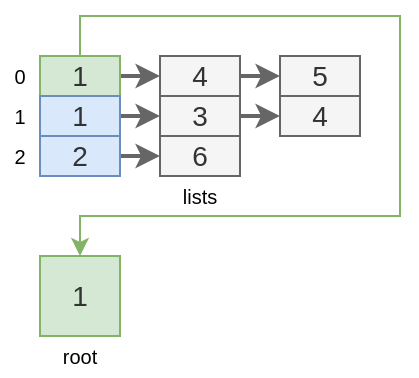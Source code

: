 <mxfile version="26.0.9" pages="8">
  <diagram name="1" id="raGk_D8FTLXwgUmbc4jt">
    <mxGraphModel dx="454" dy="703" grid="1" gridSize="10" guides="1" tooltips="1" connect="1" arrows="1" fold="1" page="1" pageScale="1" pageWidth="280" pageHeight="260" math="0" shadow="0">
      <root>
        <mxCell id="0" />
        <mxCell id="1" parent="0" />
        <mxCell id="jTd84X1G22GfpIwI3Wmg-1" style="edgeStyle=orthogonalEdgeStyle;rounded=0;orthogonalLoop=1;jettySize=auto;html=1;exitX=1;exitY=0.5;exitDx=0;exitDy=0;entryX=0;entryY=0.5;entryDx=0;entryDy=0;fillColor=#f5f5f5;strokeColor=#666666;strokeWidth=2;" parent="1" source="zCmTgFsGxIaxcytd8qIg-1" target="zCmTgFsGxIaxcytd8qIg-2" edge="1">
          <mxGeometry relative="1" as="geometry" />
        </mxCell>
        <mxCell id="9O1mxxfFyx1soMVcyxZJ-19" style="edgeStyle=orthogonalEdgeStyle;rounded=0;orthogonalLoop=1;jettySize=auto;html=1;exitX=0.5;exitY=0;exitDx=0;exitDy=0;entryX=0.5;entryY=0;entryDx=0;entryDy=0;fillColor=#d5e8d4;strokeColor=#82b366;" parent="1" source="zCmTgFsGxIaxcytd8qIg-1" target="9O1mxxfFyx1soMVcyxZJ-17" edge="1">
          <mxGeometry relative="1" as="geometry">
            <Array as="points">
              <mxPoint x="80" y="40" />
              <mxPoint x="240" y="40" />
              <mxPoint x="240" y="140" />
              <mxPoint x="80" y="140" />
            </Array>
          </mxGeometry>
        </mxCell>
        <mxCell id="zCmTgFsGxIaxcytd8qIg-1" value="1" style="text;html=1;align=center;verticalAlign=middle;whiteSpace=wrap;rounded=0;fillColor=#d5e8d4;strokeColor=#82b366;fontSize=14;fontColor=#333333;" parent="1" vertex="1">
          <mxGeometry x="60" y="60" width="40" height="20" as="geometry" />
        </mxCell>
        <mxCell id="jTd84X1G22GfpIwI3Wmg-2" style="edgeStyle=orthogonalEdgeStyle;rounded=0;orthogonalLoop=1;jettySize=auto;html=1;exitX=1;exitY=0.5;exitDx=0;exitDy=0;entryX=0;entryY=0.5;entryDx=0;entryDy=0;fillColor=#f5f5f5;strokeColor=#666666;strokeWidth=2;" parent="1" source="zCmTgFsGxIaxcytd8qIg-2" target="zCmTgFsGxIaxcytd8qIg-3" edge="1">
          <mxGeometry relative="1" as="geometry">
            <mxPoint x="200" y="80" as="sourcePoint" />
          </mxGeometry>
        </mxCell>
        <mxCell id="zCmTgFsGxIaxcytd8qIg-2" value="4" style="text;html=1;align=center;verticalAlign=middle;whiteSpace=wrap;rounded=0;fillColor=#f5f5f5;strokeColor=#666666;fontSize=14;fontColor=#333333;" parent="1" vertex="1">
          <mxGeometry x="120" y="60" width="40" height="20" as="geometry" />
        </mxCell>
        <mxCell id="zCmTgFsGxIaxcytd8qIg-3" value="5" style="text;html=1;align=center;verticalAlign=middle;whiteSpace=wrap;rounded=0;fillColor=#f5f5f5;strokeColor=#666666;fontSize=14;fontColor=#333333;" parent="1" vertex="1">
          <mxGeometry x="180" y="60" width="40" height="20" as="geometry" />
        </mxCell>
        <mxCell id="AQBsLTuEEX6UYwU5JBV7-1" value="lists" style="text;html=1;align=center;verticalAlign=middle;whiteSpace=wrap;rounded=0;fontSize=10;" parent="1" vertex="1">
          <mxGeometry x="60" y="120" width="160" height="20" as="geometry" />
        </mxCell>
        <mxCell id="9O1mxxfFyx1soMVcyxZJ-1" style="edgeStyle=orthogonalEdgeStyle;rounded=0;orthogonalLoop=1;jettySize=auto;html=1;exitX=1;exitY=0.5;exitDx=0;exitDy=0;entryX=0;entryY=0.5;entryDx=0;entryDy=0;fillColor=#f5f5f5;strokeColor=#666666;strokeWidth=2;" parent="1" source="9O1mxxfFyx1soMVcyxZJ-2" target="9O1mxxfFyx1soMVcyxZJ-4" edge="1">
          <mxGeometry relative="1" as="geometry" />
        </mxCell>
        <mxCell id="9O1mxxfFyx1soMVcyxZJ-2" value="1" style="text;html=1;align=center;verticalAlign=middle;whiteSpace=wrap;rounded=0;fillColor=#dae8fc;strokeColor=#6c8ebf;fontSize=14;fontColor=#333333;" parent="1" vertex="1">
          <mxGeometry x="60" y="80" width="40" height="20" as="geometry" />
        </mxCell>
        <mxCell id="9O1mxxfFyx1soMVcyxZJ-3" style="edgeStyle=orthogonalEdgeStyle;rounded=0;orthogonalLoop=1;jettySize=auto;html=1;exitX=1;exitY=0.5;exitDx=0;exitDy=0;entryX=0;entryY=0.5;entryDx=0;entryDy=0;fillColor=#f5f5f5;strokeColor=#666666;strokeWidth=2;" parent="1" source="9O1mxxfFyx1soMVcyxZJ-4" target="9O1mxxfFyx1soMVcyxZJ-5" edge="1">
          <mxGeometry relative="1" as="geometry">
            <mxPoint x="200" y="100" as="sourcePoint" />
          </mxGeometry>
        </mxCell>
        <mxCell id="9O1mxxfFyx1soMVcyxZJ-4" value="3" style="text;html=1;align=center;verticalAlign=middle;whiteSpace=wrap;rounded=0;fillColor=#f5f5f5;strokeColor=#666666;fontSize=14;fontColor=#333333;" parent="1" vertex="1">
          <mxGeometry x="120" y="80" width="40" height="20" as="geometry" />
        </mxCell>
        <mxCell id="9O1mxxfFyx1soMVcyxZJ-5" value="4" style="text;html=1;align=center;verticalAlign=middle;whiteSpace=wrap;rounded=0;fillColor=#f5f5f5;strokeColor=#666666;fontSize=14;fontColor=#333333;" parent="1" vertex="1">
          <mxGeometry x="180" y="80" width="40" height="20" as="geometry" />
        </mxCell>
        <mxCell id="9O1mxxfFyx1soMVcyxZJ-6" style="edgeStyle=orthogonalEdgeStyle;rounded=0;orthogonalLoop=1;jettySize=auto;html=1;exitX=1;exitY=0.5;exitDx=0;exitDy=0;entryX=0;entryY=0.5;entryDx=0;entryDy=0;fillColor=#f5f5f5;strokeColor=#666666;strokeWidth=2;" parent="1" source="9O1mxxfFyx1soMVcyxZJ-7" target="9O1mxxfFyx1soMVcyxZJ-9" edge="1">
          <mxGeometry relative="1" as="geometry" />
        </mxCell>
        <mxCell id="9O1mxxfFyx1soMVcyxZJ-7" value="2" style="text;html=1;align=center;verticalAlign=middle;whiteSpace=wrap;rounded=0;fillColor=#dae8fc;strokeColor=#6c8ebf;fontSize=14;fontColor=#333333;" parent="1" vertex="1">
          <mxGeometry x="60" y="100" width="40" height="20" as="geometry" />
        </mxCell>
        <mxCell id="9O1mxxfFyx1soMVcyxZJ-9" value="6" style="text;html=1;align=center;verticalAlign=middle;whiteSpace=wrap;rounded=0;fillColor=#f5f5f5;strokeColor=#666666;fontSize=14;fontColor=#333333;" parent="1" vertex="1">
          <mxGeometry x="120" y="100" width="40" height="20" as="geometry" />
        </mxCell>
        <mxCell id="9O1mxxfFyx1soMVcyxZJ-12" value="root" style="text;html=1;align=center;verticalAlign=middle;whiteSpace=wrap;rounded=0;fontSize=10;" parent="1" vertex="1">
          <mxGeometry x="60" y="200" width="40" height="20" as="geometry" />
        </mxCell>
        <mxCell id="9O1mxxfFyx1soMVcyxZJ-13" value="0" style="text;html=1;align=center;verticalAlign=middle;whiteSpace=wrap;rounded=0;fontSize=10;" parent="1" vertex="1">
          <mxGeometry x="40" y="60" width="20" height="20" as="geometry" />
        </mxCell>
        <mxCell id="9O1mxxfFyx1soMVcyxZJ-14" value="1" style="text;html=1;align=center;verticalAlign=middle;whiteSpace=wrap;rounded=0;fontSize=10;" parent="1" vertex="1">
          <mxGeometry x="40" y="80" width="20" height="20" as="geometry" />
        </mxCell>
        <mxCell id="9O1mxxfFyx1soMVcyxZJ-15" value="2" style="text;html=1;align=center;verticalAlign=middle;whiteSpace=wrap;rounded=0;fontSize=10;" parent="1" vertex="1">
          <mxGeometry x="40" y="100" width="20" height="20" as="geometry" />
        </mxCell>
        <mxCell id="9O1mxxfFyx1soMVcyxZJ-17" value="1" style="text;html=1;align=center;verticalAlign=middle;whiteSpace=wrap;rounded=0;fillColor=#d5e8d4;strokeColor=#82b366;fontSize=14;fontColor=#333333;" parent="1" vertex="1">
          <mxGeometry x="60" y="160" width="40" height="40" as="geometry" />
        </mxCell>
      </root>
    </mxGraphModel>
  </diagram>
  <diagram name="2" id="im-OhJmn6naJiH8KWls7">
    <mxGraphModel dx="794" dy="1231" grid="1" gridSize="10" guides="1" tooltips="1" connect="1" arrows="1" fold="1" page="1" pageScale="1" pageWidth="280" pageHeight="260" math="0" shadow="0">
      <root>
        <mxCell id="5o67Cng7N5j6ugNFy8Ps-0" />
        <mxCell id="5o67Cng7N5j6ugNFy8Ps-1" parent="5o67Cng7N5j6ugNFy8Ps-0" />
        <mxCell id="5o67Cng7N5j6ugNFy8Ps-2" style="edgeStyle=orthogonalEdgeStyle;rounded=0;orthogonalLoop=1;jettySize=auto;html=1;exitX=1;exitY=0.5;exitDx=0;exitDy=0;entryX=0;entryY=0.5;entryDx=0;entryDy=0;fillColor=#f5f5f5;strokeColor=#666666;strokeWidth=2;" parent="5o67Cng7N5j6ugNFy8Ps-1" source="5o67Cng7N5j6ugNFy8Ps-4" target="5o67Cng7N5j6ugNFy8Ps-6" edge="1">
          <mxGeometry relative="1" as="geometry" />
        </mxCell>
        <mxCell id="5o67Cng7N5j6ugNFy8Ps-3" style="edgeStyle=orthogonalEdgeStyle;rounded=0;orthogonalLoop=1;jettySize=auto;html=1;exitX=0.5;exitY=1;exitDx=0;exitDy=0;entryX=0.5;entryY=0;entryDx=0;entryDy=0;fillColor=#d5e8d4;strokeColor=#82b366;" parent="5o67Cng7N5j6ugNFy8Ps-1" source="5o67Cng7N5j6ugNFy8Ps-4" target="H9Ybumux27m5TdsQ4tmM-0" edge="1">
          <mxGeometry relative="1" as="geometry">
            <Array as="points">
              <mxPoint x="80" y="40" />
              <mxPoint x="240" y="40" />
              <mxPoint x="240" y="140" />
              <mxPoint x="140" y="140" />
            </Array>
          </mxGeometry>
        </mxCell>
        <mxCell id="5o67Cng7N5j6ugNFy8Ps-4" value="4" style="text;html=1;align=center;verticalAlign=middle;whiteSpace=wrap;rounded=0;fillColor=#dae8fc;strokeColor=#6c8ebf;fontSize=14;fontColor=#333333;" parent="5o67Cng7N5j6ugNFy8Ps-1" vertex="1">
          <mxGeometry x="60" y="60" width="40" height="20" as="geometry" />
        </mxCell>
        <mxCell id="5o67Cng7N5j6ugNFy8Ps-6" value="5" style="text;html=1;align=center;verticalAlign=middle;whiteSpace=wrap;rounded=0;fillColor=#f5f5f5;strokeColor=#666666;fontSize=14;fontColor=#333333;" parent="5o67Cng7N5j6ugNFy8Ps-1" vertex="1">
          <mxGeometry x="120" y="60" width="40" height="20" as="geometry" />
        </mxCell>
        <mxCell id="5o67Cng7N5j6ugNFy8Ps-8" value="lists" style="text;html=1;align=center;verticalAlign=middle;whiteSpace=wrap;rounded=0;fontSize=10;" parent="5o67Cng7N5j6ugNFy8Ps-1" vertex="1">
          <mxGeometry x="60" y="120" width="160" height="20" as="geometry" />
        </mxCell>
        <mxCell id="5o67Cng7N5j6ugNFy8Ps-9" style="edgeStyle=orthogonalEdgeStyle;rounded=0;orthogonalLoop=1;jettySize=auto;html=1;exitX=1;exitY=0.5;exitDx=0;exitDy=0;entryX=0;entryY=0.5;entryDx=0;entryDy=0;fillColor=#f5f5f5;strokeColor=#666666;strokeWidth=2;" parent="5o67Cng7N5j6ugNFy8Ps-1" source="5o67Cng7N5j6ugNFy8Ps-10" target="5o67Cng7N5j6ugNFy8Ps-12" edge="1">
          <mxGeometry relative="1" as="geometry" />
        </mxCell>
        <mxCell id="5o67Cng7N5j6ugNFy8Ps-10" value="1" style="text;html=1;align=center;verticalAlign=middle;whiteSpace=wrap;rounded=0;fillColor=#d5e8d4;strokeColor=#82b366;fontSize=14;fontColor=#333333;" parent="5o67Cng7N5j6ugNFy8Ps-1" vertex="1">
          <mxGeometry x="60" y="80" width="40" height="20" as="geometry" />
        </mxCell>
        <mxCell id="5o67Cng7N5j6ugNFy8Ps-11" style="edgeStyle=orthogonalEdgeStyle;rounded=0;orthogonalLoop=1;jettySize=auto;html=1;exitX=1;exitY=0.5;exitDx=0;exitDy=0;entryX=0;entryY=0.5;entryDx=0;entryDy=0;fillColor=#f5f5f5;strokeColor=#666666;strokeWidth=2;" parent="5o67Cng7N5j6ugNFy8Ps-1" source="5o67Cng7N5j6ugNFy8Ps-12" target="5o67Cng7N5j6ugNFy8Ps-13" edge="1">
          <mxGeometry relative="1" as="geometry">
            <mxPoint x="200" y="100" as="sourcePoint" />
          </mxGeometry>
        </mxCell>
        <mxCell id="5o67Cng7N5j6ugNFy8Ps-12" value="3" style="text;html=1;align=center;verticalAlign=middle;whiteSpace=wrap;rounded=0;fillColor=#f5f5f5;strokeColor=#666666;fontSize=14;fontColor=#333333;" parent="5o67Cng7N5j6ugNFy8Ps-1" vertex="1">
          <mxGeometry x="120" y="80" width="40" height="20" as="geometry" />
        </mxCell>
        <mxCell id="5o67Cng7N5j6ugNFy8Ps-13" value="4" style="text;html=1;align=center;verticalAlign=middle;whiteSpace=wrap;rounded=0;fillColor=#f5f5f5;strokeColor=#666666;fontSize=14;fontColor=#333333;" parent="5o67Cng7N5j6ugNFy8Ps-1" vertex="1">
          <mxGeometry x="180" y="80" width="40" height="20" as="geometry" />
        </mxCell>
        <mxCell id="5o67Cng7N5j6ugNFy8Ps-14" style="edgeStyle=orthogonalEdgeStyle;rounded=0;orthogonalLoop=1;jettySize=auto;html=1;exitX=1;exitY=0.5;exitDx=0;exitDy=0;entryX=0;entryY=0.5;entryDx=0;entryDy=0;fillColor=#f5f5f5;strokeColor=#666666;strokeWidth=2;" parent="5o67Cng7N5j6ugNFy8Ps-1" source="5o67Cng7N5j6ugNFy8Ps-15" target="5o67Cng7N5j6ugNFy8Ps-16" edge="1">
          <mxGeometry relative="1" as="geometry" />
        </mxCell>
        <mxCell id="5o67Cng7N5j6ugNFy8Ps-15" value="2" style="text;html=1;align=center;verticalAlign=middle;whiteSpace=wrap;rounded=0;fillColor=#dae8fc;strokeColor=#6c8ebf;fontSize=14;fontColor=#333333;" parent="5o67Cng7N5j6ugNFy8Ps-1" vertex="1">
          <mxGeometry x="60" y="100" width="40" height="20" as="geometry" />
        </mxCell>
        <mxCell id="5o67Cng7N5j6ugNFy8Ps-16" value="6" style="text;html=1;align=center;verticalAlign=middle;whiteSpace=wrap;rounded=0;fillColor=#f5f5f5;strokeColor=#666666;fontSize=14;fontColor=#333333;" parent="5o67Cng7N5j6ugNFy8Ps-1" vertex="1">
          <mxGeometry x="120" y="100" width="40" height="20" as="geometry" />
        </mxCell>
        <mxCell id="5o67Cng7N5j6ugNFy8Ps-17" value="root" style="text;html=1;align=center;verticalAlign=middle;whiteSpace=wrap;rounded=0;fontSize=10;" parent="5o67Cng7N5j6ugNFy8Ps-1" vertex="1">
          <mxGeometry x="60" y="200" width="100" height="20" as="geometry" />
        </mxCell>
        <mxCell id="5o67Cng7N5j6ugNFy8Ps-18" value="0" style="text;html=1;align=center;verticalAlign=middle;whiteSpace=wrap;rounded=0;fontSize=10;" parent="5o67Cng7N5j6ugNFy8Ps-1" vertex="1">
          <mxGeometry x="40" y="60" width="20" height="20" as="geometry" />
        </mxCell>
        <mxCell id="5o67Cng7N5j6ugNFy8Ps-19" value="1" style="text;html=1;align=center;verticalAlign=middle;whiteSpace=wrap;rounded=0;fontSize=10;" parent="5o67Cng7N5j6ugNFy8Ps-1" vertex="1">
          <mxGeometry x="40" y="80" width="20" height="20" as="geometry" />
        </mxCell>
        <mxCell id="5o67Cng7N5j6ugNFy8Ps-20" value="2" style="text;html=1;align=center;verticalAlign=middle;whiteSpace=wrap;rounded=0;fontSize=10;" parent="5o67Cng7N5j6ugNFy8Ps-1" vertex="1">
          <mxGeometry x="40" y="100" width="20" height="20" as="geometry" />
        </mxCell>
        <mxCell id="5o67Cng7N5j6ugNFy8Ps-21" value="1" style="text;html=1;align=center;verticalAlign=middle;whiteSpace=wrap;rounded=0;fillColor=#f5f5f5;strokeColor=#666666;fontSize=14;fontColor=#333333;" parent="5o67Cng7N5j6ugNFy8Ps-1" vertex="1">
          <mxGeometry x="60" y="160" width="40" height="40" as="geometry" />
        </mxCell>
        <mxCell id="H9Ybumux27m5TdsQ4tmM-0" value="1" style="text;html=1;align=center;verticalAlign=middle;whiteSpace=wrap;rounded=0;fillColor=#d5e8d4;strokeColor=#82b366;fontSize=14;fontColor=#333333;" parent="5o67Cng7N5j6ugNFy8Ps-1" vertex="1">
          <mxGeometry x="120" y="160" width="40" height="40" as="geometry" />
        </mxCell>
        <mxCell id="H9Ybumux27m5TdsQ4tmM-1" style="edgeStyle=orthogonalEdgeStyle;rounded=0;orthogonalLoop=1;jettySize=auto;html=1;exitX=1;exitY=0.5;exitDx=0;exitDy=0;fillColor=#f5f5f5;strokeColor=#666666;strokeWidth=2;entryX=0;entryY=0.5;entryDx=0;entryDy=0;" parent="5o67Cng7N5j6ugNFy8Ps-1" source="5o67Cng7N5j6ugNFy8Ps-21" target="H9Ybumux27m5TdsQ4tmM-0" edge="1">
          <mxGeometry relative="1" as="geometry">
            <mxPoint x="110" y="120" as="sourcePoint" />
            <mxPoint x="100" y="150" as="targetPoint" />
          </mxGeometry>
        </mxCell>
      </root>
    </mxGraphModel>
  </diagram>
  <diagram name="3" id="yAebx-3Q7_BDviP2Zh0k">
    <mxGraphModel dx="479" dy="602" grid="1" gridSize="10" guides="1" tooltips="1" connect="1" arrows="1" fold="1" page="1" pageScale="1" pageWidth="260" pageHeight="260" math="0" shadow="0">
      <root>
        <mxCell id="woJxgMmWfUOlTaltmUwe-0" />
        <mxCell id="woJxgMmWfUOlTaltmUwe-1" parent="woJxgMmWfUOlTaltmUwe-0" />
        <mxCell id="woJxgMmWfUOlTaltmUwe-2" style="edgeStyle=orthogonalEdgeStyle;rounded=0;orthogonalLoop=1;jettySize=auto;html=1;exitX=1;exitY=0.5;exitDx=0;exitDy=0;entryX=0;entryY=0.5;entryDx=0;entryDy=0;fillColor=#f5f5f5;strokeColor=#666666;strokeWidth=2;" parent="woJxgMmWfUOlTaltmUwe-1" source="woJxgMmWfUOlTaltmUwe-4" target="woJxgMmWfUOlTaltmUwe-5" edge="1">
          <mxGeometry relative="1" as="geometry" />
        </mxCell>
        <mxCell id="woJxgMmWfUOlTaltmUwe-3" style="edgeStyle=orthogonalEdgeStyle;rounded=0;orthogonalLoop=1;jettySize=auto;html=1;exitX=0.5;exitY=0;exitDx=0;exitDy=0;entryX=0.5;entryY=0;entryDx=0;entryDy=0;fillColor=#d5e8d4;strokeColor=#82b366;" parent="woJxgMmWfUOlTaltmUwe-1" source="woJxgMmWfUOlTaltmUwe-13" target="C05Vo2CeYqLaSIB8rj54-0" edge="1">
          <mxGeometry relative="1" as="geometry">
            <Array as="points">
              <mxPoint x="80" y="40" />
              <mxPoint x="200" y="40" />
            </Array>
          </mxGeometry>
        </mxCell>
        <mxCell id="woJxgMmWfUOlTaltmUwe-4" value="4" style="text;html=1;align=center;verticalAlign=middle;whiteSpace=wrap;rounded=0;fillColor=#dae8fc;strokeColor=#6c8ebf;fontSize=14;fontColor=#333333;" parent="woJxgMmWfUOlTaltmUwe-1" vertex="1">
          <mxGeometry x="60" y="60" width="40" height="20" as="geometry" />
        </mxCell>
        <mxCell id="woJxgMmWfUOlTaltmUwe-5" value="5" style="text;html=1;align=center;verticalAlign=middle;whiteSpace=wrap;rounded=0;fillColor=#f5f5f5;strokeColor=#666666;fontSize=14;fontColor=#333333;" parent="woJxgMmWfUOlTaltmUwe-1" vertex="1">
          <mxGeometry x="120" y="60" width="40" height="20" as="geometry" />
        </mxCell>
        <mxCell id="woJxgMmWfUOlTaltmUwe-6" value="lists" style="text;html=1;align=center;verticalAlign=middle;whiteSpace=wrap;rounded=0;fontSize=10;" parent="woJxgMmWfUOlTaltmUwe-1" vertex="1">
          <mxGeometry x="60" y="120" width="100" height="20" as="geometry" />
        </mxCell>
        <mxCell id="woJxgMmWfUOlTaltmUwe-7" style="edgeStyle=orthogonalEdgeStyle;rounded=0;orthogonalLoop=1;jettySize=auto;html=1;exitX=1;exitY=0.5;exitDx=0;exitDy=0;entryX=0;entryY=0.5;entryDx=0;entryDy=0;fillColor=#f5f5f5;strokeColor=#666666;strokeWidth=2;" parent="woJxgMmWfUOlTaltmUwe-1" source="woJxgMmWfUOlTaltmUwe-8" target="woJxgMmWfUOlTaltmUwe-10" edge="1">
          <mxGeometry relative="1" as="geometry" />
        </mxCell>
        <mxCell id="woJxgMmWfUOlTaltmUwe-8" value="3" style="text;html=1;align=center;verticalAlign=middle;whiteSpace=wrap;rounded=0;fillColor=#dae8fc;strokeColor=#6c8ebf;fontSize=14;fontColor=#333333;" parent="woJxgMmWfUOlTaltmUwe-1" vertex="1">
          <mxGeometry x="60" y="80" width="40" height="20" as="geometry" />
        </mxCell>
        <mxCell id="woJxgMmWfUOlTaltmUwe-10" value="4" style="text;html=1;align=center;verticalAlign=middle;whiteSpace=wrap;rounded=0;fillColor=#f5f5f5;strokeColor=#666666;fontSize=14;fontColor=#333333;" parent="woJxgMmWfUOlTaltmUwe-1" vertex="1">
          <mxGeometry x="120" y="80" width="40" height="20" as="geometry" />
        </mxCell>
        <mxCell id="woJxgMmWfUOlTaltmUwe-12" style="edgeStyle=orthogonalEdgeStyle;rounded=0;orthogonalLoop=1;jettySize=auto;html=1;exitX=1;exitY=0.5;exitDx=0;exitDy=0;entryX=0;entryY=0.5;entryDx=0;entryDy=0;fillColor=#f5f5f5;strokeColor=#666666;strokeWidth=2;" parent="woJxgMmWfUOlTaltmUwe-1" source="woJxgMmWfUOlTaltmUwe-13" target="woJxgMmWfUOlTaltmUwe-14" edge="1">
          <mxGeometry relative="1" as="geometry" />
        </mxCell>
        <mxCell id="woJxgMmWfUOlTaltmUwe-13" value="2" style="text;html=1;align=center;verticalAlign=middle;whiteSpace=wrap;rounded=0;fillColor=#d5e8d4;strokeColor=#82b366;fontSize=14;fontColor=#333333;" parent="woJxgMmWfUOlTaltmUwe-1" vertex="1">
          <mxGeometry x="60" y="100" width="40" height="20" as="geometry" />
        </mxCell>
        <mxCell id="woJxgMmWfUOlTaltmUwe-14" value="6" style="text;html=1;align=center;verticalAlign=middle;whiteSpace=wrap;rounded=0;fillColor=#f5f5f5;strokeColor=#666666;fontSize=14;fontColor=#333333;" parent="woJxgMmWfUOlTaltmUwe-1" vertex="1">
          <mxGeometry x="120" y="100" width="40" height="20" as="geometry" />
        </mxCell>
        <mxCell id="woJxgMmWfUOlTaltmUwe-15" value="root" style="text;html=1;align=center;verticalAlign=middle;whiteSpace=wrap;rounded=0;fontSize=10;" parent="woJxgMmWfUOlTaltmUwe-1" vertex="1">
          <mxGeometry x="60" y="200" width="160" height="20" as="geometry" />
        </mxCell>
        <mxCell id="woJxgMmWfUOlTaltmUwe-16" value="0" style="text;html=1;align=center;verticalAlign=middle;whiteSpace=wrap;rounded=0;fontSize=10;" parent="woJxgMmWfUOlTaltmUwe-1" vertex="1">
          <mxGeometry x="40" y="60" width="20" height="20" as="geometry" />
        </mxCell>
        <mxCell id="woJxgMmWfUOlTaltmUwe-17" value="1" style="text;html=1;align=center;verticalAlign=middle;whiteSpace=wrap;rounded=0;fontSize=10;" parent="woJxgMmWfUOlTaltmUwe-1" vertex="1">
          <mxGeometry x="40" y="80" width="20" height="20" as="geometry" />
        </mxCell>
        <mxCell id="woJxgMmWfUOlTaltmUwe-18" value="2" style="text;html=1;align=center;verticalAlign=middle;whiteSpace=wrap;rounded=0;fontSize=10;" parent="woJxgMmWfUOlTaltmUwe-1" vertex="1">
          <mxGeometry x="40" y="100" width="20" height="20" as="geometry" />
        </mxCell>
        <mxCell id="woJxgMmWfUOlTaltmUwe-19" value="1" style="text;html=1;align=center;verticalAlign=middle;whiteSpace=wrap;rounded=0;fillColor=#f5f5f5;strokeColor=#666666;fontSize=14;fontColor=#333333;" parent="woJxgMmWfUOlTaltmUwe-1" vertex="1">
          <mxGeometry x="60" y="160" width="40" height="40" as="geometry" />
        </mxCell>
        <mxCell id="woJxgMmWfUOlTaltmUwe-20" value="1" style="text;html=1;align=center;verticalAlign=middle;whiteSpace=wrap;rounded=0;fillColor=#f5f5f5;strokeColor=#666666;fontSize=14;fontColor=#333333;" parent="woJxgMmWfUOlTaltmUwe-1" vertex="1">
          <mxGeometry x="120" y="160" width="40" height="40" as="geometry" />
        </mxCell>
        <mxCell id="woJxgMmWfUOlTaltmUwe-21" style="edgeStyle=orthogonalEdgeStyle;rounded=0;orthogonalLoop=1;jettySize=auto;html=1;exitX=1;exitY=0.5;exitDx=0;exitDy=0;fillColor=#f5f5f5;strokeColor=#666666;strokeWidth=2;entryX=0;entryY=0.5;entryDx=0;entryDy=0;" parent="woJxgMmWfUOlTaltmUwe-1" source="woJxgMmWfUOlTaltmUwe-19" target="woJxgMmWfUOlTaltmUwe-20" edge="1">
          <mxGeometry relative="1" as="geometry">
            <mxPoint x="110" y="120" as="sourcePoint" />
            <mxPoint x="100" y="150" as="targetPoint" />
          </mxGeometry>
        </mxCell>
        <mxCell id="C05Vo2CeYqLaSIB8rj54-0" value="2" style="text;html=1;align=center;verticalAlign=middle;whiteSpace=wrap;rounded=0;fillColor=#d5e8d4;strokeColor=#82b366;fontSize=14;fontColor=#333333;" parent="woJxgMmWfUOlTaltmUwe-1" vertex="1">
          <mxGeometry x="180" y="160" width="40" height="40" as="geometry" />
        </mxCell>
        <mxCell id="C05Vo2CeYqLaSIB8rj54-1" style="edgeStyle=orthogonalEdgeStyle;rounded=0;orthogonalLoop=1;jettySize=auto;html=1;fillColor=#f5f5f5;strokeColor=#666666;strokeWidth=2;entryX=0;entryY=0.5;entryDx=0;entryDy=0;exitX=1;exitY=0.5;exitDx=0;exitDy=0;" parent="woJxgMmWfUOlTaltmUwe-1" source="woJxgMmWfUOlTaltmUwe-20" target="C05Vo2CeYqLaSIB8rj54-0" edge="1">
          <mxGeometry relative="1" as="geometry">
            <mxPoint x="170" y="200" as="sourcePoint" />
            <mxPoint x="130" y="190" as="targetPoint" />
          </mxGeometry>
        </mxCell>
      </root>
    </mxGraphModel>
  </diagram>
  <diagram name="4" id="jH0MnEpyJXK16ctIf9L2">
    <mxGraphModel dx="575" dy="723" grid="1" gridSize="10" guides="1" tooltips="1" connect="1" arrows="1" fold="1" page="1" pageScale="1" pageWidth="320" pageHeight="260" math="0" shadow="0">
      <root>
        <mxCell id="XREFps9ZSqV4avRoYT1P-0" />
        <mxCell id="XREFps9ZSqV4avRoYT1P-1" parent="XREFps9ZSqV4avRoYT1P-0" />
        <mxCell id="XREFps9ZSqV4avRoYT1P-2" style="edgeStyle=orthogonalEdgeStyle;rounded=0;orthogonalLoop=1;jettySize=auto;html=1;exitX=1;exitY=0.5;exitDx=0;exitDy=0;entryX=0;entryY=0.5;entryDx=0;entryDy=0;fillColor=#f5f5f5;strokeColor=#666666;strokeWidth=2;" edge="1" parent="XREFps9ZSqV4avRoYT1P-1" source="XREFps9ZSqV4avRoYT1P-4" target="XREFps9ZSqV4avRoYT1P-5">
          <mxGeometry relative="1" as="geometry" />
        </mxCell>
        <mxCell id="XREFps9ZSqV4avRoYT1P-3" style="edgeStyle=orthogonalEdgeStyle;rounded=0;orthogonalLoop=1;jettySize=auto;html=1;exitX=0.5;exitY=0;exitDx=0;exitDy=0;entryX=0.5;entryY=0;entryDx=0;entryDy=0;fillColor=#d5e8d4;strokeColor=#82b366;" edge="1" parent="XREFps9ZSqV4avRoYT1P-1" source="XREFps9ZSqV4avRoYT1P-8" target="mUUupLLTwm0Sv9Bexk3d-0">
          <mxGeometry relative="1" as="geometry">
            <Array as="points">
              <mxPoint x="80" y="40" />
              <mxPoint x="260" y="40" />
            </Array>
          </mxGeometry>
        </mxCell>
        <mxCell id="XREFps9ZSqV4avRoYT1P-4" value="4" style="text;html=1;align=center;verticalAlign=middle;whiteSpace=wrap;rounded=0;fillColor=#dae8fc;strokeColor=#6c8ebf;fontSize=14;fontColor=#333333;" vertex="1" parent="XREFps9ZSqV4avRoYT1P-1">
          <mxGeometry x="60" y="59.97" width="40" height="20" as="geometry" />
        </mxCell>
        <mxCell id="XREFps9ZSqV4avRoYT1P-5" value="5" style="text;html=1;align=center;verticalAlign=middle;whiteSpace=wrap;rounded=0;fillColor=#f5f5f5;strokeColor=#666666;fontSize=14;fontColor=#333333;" vertex="1" parent="XREFps9ZSqV4avRoYT1P-1">
          <mxGeometry x="120" y="59.97" width="40" height="20" as="geometry" />
        </mxCell>
        <mxCell id="XREFps9ZSqV4avRoYT1P-6" value="lists" style="text;html=1;align=center;verticalAlign=middle;whiteSpace=wrap;rounded=0;fontSize=10;" vertex="1" parent="XREFps9ZSqV4avRoYT1P-1">
          <mxGeometry x="60" y="119.97" width="100" height="20" as="geometry" />
        </mxCell>
        <mxCell id="XREFps9ZSqV4avRoYT1P-7" style="edgeStyle=orthogonalEdgeStyle;rounded=0;orthogonalLoop=1;jettySize=auto;html=1;exitX=1;exitY=0.5;exitDx=0;exitDy=0;entryX=0;entryY=0.5;entryDx=0;entryDy=0;fillColor=#f5f5f5;strokeColor=#666666;strokeWidth=2;" edge="1" parent="XREFps9ZSqV4avRoYT1P-1" source="XREFps9ZSqV4avRoYT1P-8" target="XREFps9ZSqV4avRoYT1P-9">
          <mxGeometry relative="1" as="geometry" />
        </mxCell>
        <mxCell id="XREFps9ZSqV4avRoYT1P-8" value="3" style="text;html=1;align=center;verticalAlign=middle;whiteSpace=wrap;rounded=0;fillColor=#d5e8d4;strokeColor=#82b366;fontSize=14;fontColor=#333333;" vertex="1" parent="XREFps9ZSqV4avRoYT1P-1">
          <mxGeometry x="60" y="79.97" width="40" height="20" as="geometry" />
        </mxCell>
        <mxCell id="XREFps9ZSqV4avRoYT1P-9" value="4" style="text;html=1;align=center;verticalAlign=middle;whiteSpace=wrap;rounded=0;fillColor=#f5f5f5;strokeColor=#666666;fontSize=14;fontColor=#333333;" vertex="1" parent="XREFps9ZSqV4avRoYT1P-1">
          <mxGeometry x="120" y="79.97" width="40" height="20" as="geometry" />
        </mxCell>
        <mxCell id="XREFps9ZSqV4avRoYT1P-11" value="6" style="text;html=1;align=center;verticalAlign=middle;whiteSpace=wrap;rounded=0;fillColor=#dae8fc;strokeColor=#6c8ebf;fontSize=14;fontColor=#333333;" vertex="1" parent="XREFps9ZSqV4avRoYT1P-1">
          <mxGeometry x="60" y="99.97" width="40" height="20" as="geometry" />
        </mxCell>
        <mxCell id="XREFps9ZSqV4avRoYT1P-13" value="root" style="text;html=1;align=center;verticalAlign=middle;whiteSpace=wrap;rounded=0;fontSize=10;" vertex="1" parent="XREFps9ZSqV4avRoYT1P-1">
          <mxGeometry x="60" y="199.97" width="220" height="20" as="geometry" />
        </mxCell>
        <mxCell id="XREFps9ZSqV4avRoYT1P-14" value="0" style="text;html=1;align=center;verticalAlign=middle;whiteSpace=wrap;rounded=0;fontSize=10;" vertex="1" parent="XREFps9ZSqV4avRoYT1P-1">
          <mxGeometry x="40" y="59.97" width="20" height="20" as="geometry" />
        </mxCell>
        <mxCell id="XREFps9ZSqV4avRoYT1P-15" value="1" style="text;html=1;align=center;verticalAlign=middle;whiteSpace=wrap;rounded=0;fontSize=10;" vertex="1" parent="XREFps9ZSqV4avRoYT1P-1">
          <mxGeometry x="40" y="79.97" width="20" height="20" as="geometry" />
        </mxCell>
        <mxCell id="XREFps9ZSqV4avRoYT1P-16" value="2" style="text;html=1;align=center;verticalAlign=middle;whiteSpace=wrap;rounded=0;fontSize=10;" vertex="1" parent="XREFps9ZSqV4avRoYT1P-1">
          <mxGeometry x="40" y="99.97" width="20" height="20" as="geometry" />
        </mxCell>
        <mxCell id="XREFps9ZSqV4avRoYT1P-17" value="1" style="text;html=1;align=center;verticalAlign=middle;whiteSpace=wrap;rounded=0;fillColor=#f5f5f5;strokeColor=#666666;fontSize=14;fontColor=#333333;" vertex="1" parent="XREFps9ZSqV4avRoYT1P-1">
          <mxGeometry x="60" y="159.97" width="40" height="40" as="geometry" />
        </mxCell>
        <mxCell id="XREFps9ZSqV4avRoYT1P-18" value="1" style="text;html=1;align=center;verticalAlign=middle;whiteSpace=wrap;rounded=0;fillColor=#f5f5f5;strokeColor=#666666;fontSize=14;fontColor=#333333;" vertex="1" parent="XREFps9ZSqV4avRoYT1P-1">
          <mxGeometry x="120" y="159.97" width="40" height="40" as="geometry" />
        </mxCell>
        <mxCell id="XREFps9ZSqV4avRoYT1P-19" style="edgeStyle=orthogonalEdgeStyle;rounded=0;orthogonalLoop=1;jettySize=auto;html=1;exitX=1;exitY=0.5;exitDx=0;exitDy=0;fillColor=#f5f5f5;strokeColor=#666666;strokeWidth=2;entryX=0;entryY=0.5;entryDx=0;entryDy=0;" edge="1" parent="XREFps9ZSqV4avRoYT1P-1" source="XREFps9ZSqV4avRoYT1P-17" target="XREFps9ZSqV4avRoYT1P-18">
          <mxGeometry relative="1" as="geometry">
            <mxPoint x="110" y="119.97" as="sourcePoint" />
            <mxPoint x="100" y="149.97" as="targetPoint" />
          </mxGeometry>
        </mxCell>
        <mxCell id="XREFps9ZSqV4avRoYT1P-20" value="2" style="text;html=1;align=center;verticalAlign=middle;whiteSpace=wrap;rounded=0;fillColor=#f5f5f5;strokeColor=#666666;fontSize=14;fontColor=#333333;" vertex="1" parent="XREFps9ZSqV4avRoYT1P-1">
          <mxGeometry x="180" y="159.97" width="40" height="40" as="geometry" />
        </mxCell>
        <mxCell id="XREFps9ZSqV4avRoYT1P-21" style="edgeStyle=orthogonalEdgeStyle;rounded=0;orthogonalLoop=1;jettySize=auto;html=1;fillColor=#f5f5f5;strokeColor=#666666;strokeWidth=2;entryX=0;entryY=0.5;entryDx=0;entryDy=0;exitX=1;exitY=0.5;exitDx=0;exitDy=0;" edge="1" parent="XREFps9ZSqV4avRoYT1P-1" source="XREFps9ZSqV4avRoYT1P-18" target="XREFps9ZSqV4avRoYT1P-20">
          <mxGeometry relative="1" as="geometry">
            <mxPoint x="170" y="199.97" as="sourcePoint" />
            <mxPoint x="130" y="189.97" as="targetPoint" />
          </mxGeometry>
        </mxCell>
        <mxCell id="mUUupLLTwm0Sv9Bexk3d-0" value="3" style="text;html=1;align=center;verticalAlign=middle;whiteSpace=wrap;rounded=0;fillColor=#d5e8d4;strokeColor=#82b366;fontSize=14;fontColor=#333333;" vertex="1" parent="XREFps9ZSqV4avRoYT1P-1">
          <mxGeometry x="240" y="159.97" width="40" height="40" as="geometry" />
        </mxCell>
        <mxCell id="mUUupLLTwm0Sv9Bexk3d-2" style="edgeStyle=orthogonalEdgeStyle;rounded=0;orthogonalLoop=1;jettySize=auto;html=1;fillColor=#f5f5f5;strokeColor=#666666;strokeWidth=2;entryX=0;entryY=0.5;entryDx=0;entryDy=0;exitX=1;exitY=0.5;exitDx=0;exitDy=0;" edge="1" parent="XREFps9ZSqV4avRoYT1P-1" source="XREFps9ZSqV4avRoYT1P-20" target="mUUupLLTwm0Sv9Bexk3d-0">
          <mxGeometry relative="1" as="geometry">
            <mxPoint x="230" y="189.97" as="sourcePoint" />
            <mxPoint x="190" y="189.97" as="targetPoint" />
          </mxGeometry>
        </mxCell>
      </root>
    </mxGraphModel>
  </diagram>
  <diagram name="5" id="bwax8wrldo-sivjNOdtv">
    <mxGraphModel dx="575" dy="723" grid="1" gridSize="10" guides="1" tooltips="1" connect="1" arrows="1" fold="1" page="1" pageScale="1" pageWidth="320" pageHeight="320" math="0" shadow="0">
      <root>
        <mxCell id="fIvXuedbqXVXO9cbRECb-0" />
        <mxCell id="fIvXuedbqXVXO9cbRECb-1" parent="fIvXuedbqXVXO9cbRECb-0" />
        <mxCell id="fIvXuedbqXVXO9cbRECb-2" style="edgeStyle=orthogonalEdgeStyle;rounded=0;orthogonalLoop=1;jettySize=auto;html=1;exitX=1;exitY=0.5;exitDx=0;exitDy=0;entryX=0;entryY=0.5;entryDx=0;entryDy=0;fillColor=#f5f5f5;strokeColor=#666666;strokeWidth=2;" edge="1" parent="fIvXuedbqXVXO9cbRECb-1" source="fIvXuedbqXVXO9cbRECb-4" target="fIvXuedbqXVXO9cbRECb-5">
          <mxGeometry relative="1" as="geometry" />
        </mxCell>
        <mxCell id="fIvXuedbqXVXO9cbRECb-3" style="edgeStyle=orthogonalEdgeStyle;rounded=0;orthogonalLoop=1;jettySize=auto;html=1;exitX=0.5;exitY=0;exitDx=0;exitDy=0;entryX=0;entryY=0.5;entryDx=0;entryDy=0;fillColor=#d5e8d4;strokeColor=#82b366;" edge="1" parent="fIvXuedbqXVXO9cbRECb-1" source="fIvXuedbqXVXO9cbRECb-4" target="-gWxnfkLSB9vfsf0-zwL-0">
          <mxGeometry relative="1" as="geometry">
            <Array as="points">
              <mxPoint x="80" y="40" />
              <mxPoint x="40" y="40" />
              <mxPoint x="40" y="240" />
            </Array>
          </mxGeometry>
        </mxCell>
        <mxCell id="fIvXuedbqXVXO9cbRECb-4" value="4" style="text;html=1;align=center;verticalAlign=middle;whiteSpace=wrap;rounded=0;fillColor=#d5e8d4;strokeColor=#82b366;fontSize=14;fontColor=#333333;" vertex="1" parent="fIvXuedbqXVXO9cbRECb-1">
          <mxGeometry x="60" y="59.97" width="40" height="20" as="geometry" />
        </mxCell>
        <mxCell id="fIvXuedbqXVXO9cbRECb-5" value="5" style="text;html=1;align=center;verticalAlign=middle;whiteSpace=wrap;rounded=0;fillColor=#f5f5f5;strokeColor=#666666;fontSize=14;fontColor=#333333;" vertex="1" parent="fIvXuedbqXVXO9cbRECb-1">
          <mxGeometry x="120" y="59.97" width="40" height="20" as="geometry" />
        </mxCell>
        <mxCell id="fIvXuedbqXVXO9cbRECb-6" value="lists" style="text;html=1;align=center;verticalAlign=middle;whiteSpace=wrap;rounded=0;fontSize=10;" vertex="1" parent="fIvXuedbqXVXO9cbRECb-1">
          <mxGeometry x="60" y="119.97" width="100" height="20" as="geometry" />
        </mxCell>
        <mxCell id="fIvXuedbqXVXO9cbRECb-8" value="4" style="text;html=1;align=center;verticalAlign=middle;whiteSpace=wrap;rounded=0;fillColor=#dae8fc;strokeColor=#6c8ebf;fontSize=14;fontColor=#333333;" vertex="1" parent="fIvXuedbqXVXO9cbRECb-1">
          <mxGeometry x="60" y="79.97" width="40" height="20" as="geometry" />
        </mxCell>
        <mxCell id="fIvXuedbqXVXO9cbRECb-10" value="6" style="text;html=1;align=center;verticalAlign=middle;whiteSpace=wrap;rounded=0;fillColor=#dae8fc;strokeColor=#6c8ebf;fontSize=14;fontColor=#333333;" vertex="1" parent="fIvXuedbqXVXO9cbRECb-1">
          <mxGeometry x="60" y="99.97" width="40" height="20" as="geometry" />
        </mxCell>
        <mxCell id="fIvXuedbqXVXO9cbRECb-11" value="root" style="text;html=1;align=center;verticalAlign=middle;whiteSpace=wrap;rounded=0;fontSize=10;" vertex="1" parent="fIvXuedbqXVXO9cbRECb-1">
          <mxGeometry x="60" y="260" width="220" height="20" as="geometry" />
        </mxCell>
        <mxCell id="fIvXuedbqXVXO9cbRECb-12" value="0" style="text;html=1;align=center;verticalAlign=middle;whiteSpace=wrap;rounded=0;fontSize=10;" vertex="1" parent="fIvXuedbqXVXO9cbRECb-1">
          <mxGeometry x="40" y="59.97" width="20" height="20" as="geometry" />
        </mxCell>
        <mxCell id="fIvXuedbqXVXO9cbRECb-13" value="1" style="text;html=1;align=center;verticalAlign=middle;whiteSpace=wrap;rounded=0;fontSize=10;" vertex="1" parent="fIvXuedbqXVXO9cbRECb-1">
          <mxGeometry x="40" y="79.97" width="20" height="20" as="geometry" />
        </mxCell>
        <mxCell id="fIvXuedbqXVXO9cbRECb-14" value="2" style="text;html=1;align=center;verticalAlign=middle;whiteSpace=wrap;rounded=0;fontSize=10;" vertex="1" parent="fIvXuedbqXVXO9cbRECb-1">
          <mxGeometry x="40" y="99.97" width="20" height="20" as="geometry" />
        </mxCell>
        <mxCell id="fIvXuedbqXVXO9cbRECb-15" value="1" style="text;html=1;align=center;verticalAlign=middle;whiteSpace=wrap;rounded=0;fillColor=#f5f5f5;strokeColor=#666666;fontSize=14;fontColor=#333333;" vertex="1" parent="fIvXuedbqXVXO9cbRECb-1">
          <mxGeometry x="60" y="159.97" width="40" height="40" as="geometry" />
        </mxCell>
        <mxCell id="fIvXuedbqXVXO9cbRECb-16" value="1" style="text;html=1;align=center;verticalAlign=middle;whiteSpace=wrap;rounded=0;fillColor=#f5f5f5;strokeColor=#666666;fontSize=14;fontColor=#333333;" vertex="1" parent="fIvXuedbqXVXO9cbRECb-1">
          <mxGeometry x="120" y="159.97" width="40" height="40" as="geometry" />
        </mxCell>
        <mxCell id="fIvXuedbqXVXO9cbRECb-17" style="edgeStyle=orthogonalEdgeStyle;rounded=0;orthogonalLoop=1;jettySize=auto;html=1;exitX=1;exitY=0.5;exitDx=0;exitDy=0;fillColor=#f5f5f5;strokeColor=#666666;strokeWidth=2;entryX=0;entryY=0.5;entryDx=0;entryDy=0;" edge="1" parent="fIvXuedbqXVXO9cbRECb-1" source="fIvXuedbqXVXO9cbRECb-15" target="fIvXuedbqXVXO9cbRECb-16">
          <mxGeometry relative="1" as="geometry">
            <mxPoint x="110" y="119.97" as="sourcePoint" />
            <mxPoint x="100" y="149.97" as="targetPoint" />
          </mxGeometry>
        </mxCell>
        <mxCell id="fIvXuedbqXVXO9cbRECb-18" value="2" style="text;html=1;align=center;verticalAlign=middle;whiteSpace=wrap;rounded=0;fillColor=#f5f5f5;strokeColor=#666666;fontSize=14;fontColor=#333333;" vertex="1" parent="fIvXuedbqXVXO9cbRECb-1">
          <mxGeometry x="180" y="159.97" width="40" height="40" as="geometry" />
        </mxCell>
        <mxCell id="fIvXuedbqXVXO9cbRECb-19" style="edgeStyle=orthogonalEdgeStyle;rounded=0;orthogonalLoop=1;jettySize=auto;html=1;fillColor=#f5f5f5;strokeColor=#666666;strokeWidth=2;entryX=0;entryY=0.5;entryDx=0;entryDy=0;exitX=1;exitY=0.5;exitDx=0;exitDy=0;" edge="1" parent="fIvXuedbqXVXO9cbRECb-1" source="fIvXuedbqXVXO9cbRECb-16" target="fIvXuedbqXVXO9cbRECb-18">
          <mxGeometry relative="1" as="geometry">
            <mxPoint x="170" y="199.97" as="sourcePoint" />
            <mxPoint x="130" y="189.97" as="targetPoint" />
          </mxGeometry>
        </mxCell>
        <mxCell id="fIvXuedbqXVXO9cbRECb-20" value="3" style="text;html=1;align=center;verticalAlign=middle;whiteSpace=wrap;rounded=0;fillColor=#f5f5f5;strokeColor=#666666;fontSize=14;fontColor=#333333;" vertex="1" parent="fIvXuedbqXVXO9cbRECb-1">
          <mxGeometry x="240" y="159.97" width="40" height="40" as="geometry" />
        </mxCell>
        <mxCell id="fIvXuedbqXVXO9cbRECb-21" style="edgeStyle=orthogonalEdgeStyle;rounded=0;orthogonalLoop=1;jettySize=auto;html=1;fillColor=#f5f5f5;strokeColor=#666666;strokeWidth=2;entryX=0;entryY=0.5;entryDx=0;entryDy=0;exitX=1;exitY=0.5;exitDx=0;exitDy=0;" edge="1" parent="fIvXuedbqXVXO9cbRECb-1" source="fIvXuedbqXVXO9cbRECb-18" target="fIvXuedbqXVXO9cbRECb-20">
          <mxGeometry relative="1" as="geometry">
            <mxPoint x="230" y="189.97" as="sourcePoint" />
            <mxPoint x="190" y="189.97" as="targetPoint" />
          </mxGeometry>
        </mxCell>
        <mxCell id="-gWxnfkLSB9vfsf0-zwL-0" value="4" style="text;html=1;align=center;verticalAlign=middle;whiteSpace=wrap;rounded=0;fillColor=#d5e8d4;strokeColor=#82b366;fontSize=14;fontColor=#333333;" vertex="1" parent="fIvXuedbqXVXO9cbRECb-1">
          <mxGeometry x="240" y="219.97" width="40" height="40" as="geometry" />
        </mxCell>
        <mxCell id="-gWxnfkLSB9vfsf0-zwL-1" style="edgeStyle=orthogonalEdgeStyle;rounded=0;orthogonalLoop=1;jettySize=auto;html=1;fillColor=#f5f5f5;strokeColor=#666666;strokeWidth=2;entryX=0.5;entryY=0;entryDx=0;entryDy=0;exitX=0.5;exitY=1;exitDx=0;exitDy=0;" edge="1" parent="fIvXuedbqXVXO9cbRECb-1" source="fIvXuedbqXVXO9cbRECb-20" target="-gWxnfkLSB9vfsf0-zwL-0">
          <mxGeometry relative="1" as="geometry">
            <mxPoint x="240" y="210" as="sourcePoint" />
            <mxPoint x="230" y="140" as="targetPoint" />
          </mxGeometry>
        </mxCell>
      </root>
    </mxGraphModel>
  </diagram>
  <diagram name="6" id="kAhDqssyzEWZ9hmpMz54">
    <mxGraphModel dx="575" dy="723" grid="1" gridSize="10" guides="1" tooltips="1" connect="1" arrows="1" fold="1" page="1" pageScale="1" pageWidth="320" pageHeight="320" math="0" shadow="0">
      <root>
        <mxCell id="lpwteYBKHiOrwCZfbNTK-0" />
        <mxCell id="lpwteYBKHiOrwCZfbNTK-1" parent="lpwteYBKHiOrwCZfbNTK-0" />
        <mxCell id="lpwteYBKHiOrwCZfbNTK-3" style="edgeStyle=orthogonalEdgeStyle;rounded=0;orthogonalLoop=1;jettySize=auto;html=1;exitX=0.5;exitY=1;exitDx=0;exitDy=0;entryX=0;entryY=0.5;entryDx=0;entryDy=0;fillColor=#d5e8d4;strokeColor=#82b366;" edge="1" parent="lpwteYBKHiOrwCZfbNTK-1" source="lpwteYBKHiOrwCZfbNTK-4" target="dEDm9Ykr880yS6MXCStw-0">
          <mxGeometry relative="1" as="geometry">
            <Array as="points">
              <mxPoint x="80" y="40" />
              <mxPoint x="40" y="40" />
              <mxPoint x="40" y="240" />
            </Array>
          </mxGeometry>
        </mxCell>
        <mxCell id="lpwteYBKHiOrwCZfbNTK-4" value="5" style="text;html=1;align=center;verticalAlign=middle;whiteSpace=wrap;rounded=0;fillColor=#dae8fc;strokeColor=#6c8ebf;fontSize=14;fontColor=#333333;" vertex="1" parent="lpwteYBKHiOrwCZfbNTK-1">
          <mxGeometry x="60" y="59.97" width="40" height="20" as="geometry" />
        </mxCell>
        <mxCell id="lpwteYBKHiOrwCZfbNTK-6" value="lists" style="text;html=1;align=center;verticalAlign=middle;whiteSpace=wrap;rounded=0;fontSize=10;" vertex="1" parent="lpwteYBKHiOrwCZfbNTK-1">
          <mxGeometry x="60" y="119.97" width="40" height="20" as="geometry" />
        </mxCell>
        <mxCell id="lpwteYBKHiOrwCZfbNTK-7" value="4" style="text;html=1;align=center;verticalAlign=middle;whiteSpace=wrap;rounded=0;fillColor=#d5e8d4;strokeColor=#82b366;fontSize=14;fontColor=#333333;" vertex="1" parent="lpwteYBKHiOrwCZfbNTK-1">
          <mxGeometry x="60" y="79.97" width="40" height="20" as="geometry" />
        </mxCell>
        <mxCell id="lpwteYBKHiOrwCZfbNTK-8" value="6" style="text;html=1;align=center;verticalAlign=middle;whiteSpace=wrap;rounded=0;fillColor=#dae8fc;strokeColor=#6c8ebf;fontSize=14;fontColor=#333333;" vertex="1" parent="lpwteYBKHiOrwCZfbNTK-1">
          <mxGeometry x="60" y="99.97" width="40" height="20" as="geometry" />
        </mxCell>
        <mxCell id="lpwteYBKHiOrwCZfbNTK-9" value="root" style="text;html=1;align=center;verticalAlign=middle;whiteSpace=wrap;rounded=0;fontSize=10;" vertex="1" parent="lpwteYBKHiOrwCZfbNTK-1">
          <mxGeometry x="60" y="260" width="220" height="20" as="geometry" />
        </mxCell>
        <mxCell id="lpwteYBKHiOrwCZfbNTK-10" value="0" style="text;html=1;align=center;verticalAlign=middle;whiteSpace=wrap;rounded=0;fontSize=10;" vertex="1" parent="lpwteYBKHiOrwCZfbNTK-1">
          <mxGeometry x="40" y="59.97" width="20" height="20" as="geometry" />
        </mxCell>
        <mxCell id="lpwteYBKHiOrwCZfbNTK-11" value="1" style="text;html=1;align=center;verticalAlign=middle;whiteSpace=wrap;rounded=0;fontSize=10;" vertex="1" parent="lpwteYBKHiOrwCZfbNTK-1">
          <mxGeometry x="40" y="79.97" width="20" height="20" as="geometry" />
        </mxCell>
        <mxCell id="lpwteYBKHiOrwCZfbNTK-12" value="2" style="text;html=1;align=center;verticalAlign=middle;whiteSpace=wrap;rounded=0;fontSize=10;" vertex="1" parent="lpwteYBKHiOrwCZfbNTK-1">
          <mxGeometry x="40" y="99.97" width="20" height="20" as="geometry" />
        </mxCell>
        <mxCell id="lpwteYBKHiOrwCZfbNTK-13" value="1" style="text;html=1;align=center;verticalAlign=middle;whiteSpace=wrap;rounded=0;fillColor=#f5f5f5;strokeColor=#666666;fontSize=14;fontColor=#333333;" vertex="1" parent="lpwteYBKHiOrwCZfbNTK-1">
          <mxGeometry x="60" y="159.97" width="40" height="40" as="geometry" />
        </mxCell>
        <mxCell id="lpwteYBKHiOrwCZfbNTK-14" value="1" style="text;html=1;align=center;verticalAlign=middle;whiteSpace=wrap;rounded=0;fillColor=#f5f5f5;strokeColor=#666666;fontSize=14;fontColor=#333333;" vertex="1" parent="lpwteYBKHiOrwCZfbNTK-1">
          <mxGeometry x="120" y="159.97" width="40" height="40" as="geometry" />
        </mxCell>
        <mxCell id="lpwteYBKHiOrwCZfbNTK-15" style="edgeStyle=orthogonalEdgeStyle;rounded=0;orthogonalLoop=1;jettySize=auto;html=1;exitX=1;exitY=0.5;exitDx=0;exitDy=0;fillColor=#f5f5f5;strokeColor=#666666;strokeWidth=2;entryX=0;entryY=0.5;entryDx=0;entryDy=0;" edge="1" parent="lpwteYBKHiOrwCZfbNTK-1" source="lpwteYBKHiOrwCZfbNTK-13" target="lpwteYBKHiOrwCZfbNTK-14">
          <mxGeometry relative="1" as="geometry">
            <mxPoint x="110" y="119.97" as="sourcePoint" />
            <mxPoint x="100" y="149.97" as="targetPoint" />
          </mxGeometry>
        </mxCell>
        <mxCell id="lpwteYBKHiOrwCZfbNTK-16" value="2" style="text;html=1;align=center;verticalAlign=middle;whiteSpace=wrap;rounded=0;fillColor=#f5f5f5;strokeColor=#666666;fontSize=14;fontColor=#333333;" vertex="1" parent="lpwteYBKHiOrwCZfbNTK-1">
          <mxGeometry x="180" y="159.97" width="40" height="40" as="geometry" />
        </mxCell>
        <mxCell id="lpwteYBKHiOrwCZfbNTK-17" style="edgeStyle=orthogonalEdgeStyle;rounded=0;orthogonalLoop=1;jettySize=auto;html=1;fillColor=#f5f5f5;strokeColor=#666666;strokeWidth=2;entryX=0;entryY=0.5;entryDx=0;entryDy=0;exitX=1;exitY=0.5;exitDx=0;exitDy=0;" edge="1" parent="lpwteYBKHiOrwCZfbNTK-1" source="lpwteYBKHiOrwCZfbNTK-14" target="lpwteYBKHiOrwCZfbNTK-16">
          <mxGeometry relative="1" as="geometry">
            <mxPoint x="170" y="199.97" as="sourcePoint" />
            <mxPoint x="130" y="189.97" as="targetPoint" />
          </mxGeometry>
        </mxCell>
        <mxCell id="lpwteYBKHiOrwCZfbNTK-18" value="3" style="text;html=1;align=center;verticalAlign=middle;whiteSpace=wrap;rounded=0;fillColor=#f5f5f5;strokeColor=#666666;fontSize=14;fontColor=#333333;" vertex="1" parent="lpwteYBKHiOrwCZfbNTK-1">
          <mxGeometry x="240" y="159.97" width="40" height="40" as="geometry" />
        </mxCell>
        <mxCell id="lpwteYBKHiOrwCZfbNTK-19" style="edgeStyle=orthogonalEdgeStyle;rounded=0;orthogonalLoop=1;jettySize=auto;html=1;fillColor=#f5f5f5;strokeColor=#666666;strokeWidth=2;entryX=0;entryY=0.5;entryDx=0;entryDy=0;exitX=1;exitY=0.5;exitDx=0;exitDy=0;" edge="1" parent="lpwteYBKHiOrwCZfbNTK-1" source="lpwteYBKHiOrwCZfbNTK-16" target="lpwteYBKHiOrwCZfbNTK-18">
          <mxGeometry relative="1" as="geometry">
            <mxPoint x="230" y="189.97" as="sourcePoint" />
            <mxPoint x="190" y="189.97" as="targetPoint" />
          </mxGeometry>
        </mxCell>
        <mxCell id="lpwteYBKHiOrwCZfbNTK-20" value="4" style="text;html=1;align=center;verticalAlign=middle;whiteSpace=wrap;rounded=0;fillColor=#f5f5f5;strokeColor=#666666;fontSize=14;fontColor=#333333;" vertex="1" parent="lpwteYBKHiOrwCZfbNTK-1">
          <mxGeometry x="240" y="219.97" width="40" height="40" as="geometry" />
        </mxCell>
        <mxCell id="lpwteYBKHiOrwCZfbNTK-21" style="edgeStyle=orthogonalEdgeStyle;rounded=0;orthogonalLoop=1;jettySize=auto;html=1;fillColor=#f5f5f5;strokeColor=#666666;strokeWidth=2;entryX=0.5;entryY=0;entryDx=0;entryDy=0;exitX=0.5;exitY=1;exitDx=0;exitDy=0;" edge="1" parent="lpwteYBKHiOrwCZfbNTK-1" source="lpwteYBKHiOrwCZfbNTK-18" target="lpwteYBKHiOrwCZfbNTK-20">
          <mxGeometry relative="1" as="geometry">
            <mxPoint x="240" y="210" as="sourcePoint" />
            <mxPoint x="230" y="140" as="targetPoint" />
          </mxGeometry>
        </mxCell>
        <mxCell id="dEDm9Ykr880yS6MXCStw-0" value="4" style="text;html=1;align=center;verticalAlign=middle;whiteSpace=wrap;rounded=0;fillColor=#d5e8d4;strokeColor=#82b366;fontSize=14;fontColor=#333333;" vertex="1" parent="lpwteYBKHiOrwCZfbNTK-1">
          <mxGeometry x="180" y="220" width="40" height="40" as="geometry" />
        </mxCell>
        <mxCell id="dEDm9Ykr880yS6MXCStw-1" style="edgeStyle=orthogonalEdgeStyle;rounded=0;orthogonalLoop=1;jettySize=auto;html=1;fillColor=#f5f5f5;strokeColor=#666666;strokeWidth=2;entryX=1;entryY=0.5;entryDx=0;entryDy=0;exitX=0;exitY=0.5;exitDx=0;exitDy=0;" edge="1" parent="lpwteYBKHiOrwCZfbNTK-1" source="lpwteYBKHiOrwCZfbNTK-20" target="dEDm9Ykr880yS6MXCStw-0">
          <mxGeometry relative="1" as="geometry">
            <mxPoint x="270" y="210" as="sourcePoint" />
            <mxPoint x="270" y="230" as="targetPoint" />
          </mxGeometry>
        </mxCell>
      </root>
    </mxGraphModel>
  </diagram>
  <diagram name="7" id="n8TE7w2FMH6hMV5pJ5oA">
    <mxGraphModel dx="479" dy="602" grid="1" gridSize="10" guides="1" tooltips="1" connect="1" arrows="1" fold="1" page="1" pageScale="1" pageWidth="320" pageHeight="320" math="0" shadow="0">
      <root>
        <mxCell id="kfoB9jmnyh8NUtfi-3Vv-0" />
        <mxCell id="kfoB9jmnyh8NUtfi-3Vv-1" parent="kfoB9jmnyh8NUtfi-3Vv-0" />
        <mxCell id="kfoB9jmnyh8NUtfi-3Vv-2" style="edgeStyle=orthogonalEdgeStyle;rounded=0;orthogonalLoop=1;jettySize=auto;html=1;exitX=0.5;exitY=1;exitDx=0;exitDy=0;entryX=0;entryY=0.5;entryDx=0;entryDy=0;fillColor=#d5e8d4;strokeColor=#82b366;" edge="1" parent="kfoB9jmnyh8NUtfi-3Vv-1" source="kfoB9jmnyh8NUtfi-3Vv-3" target="kfoB9jmnyh8NUtfi-3Vv-20">
          <mxGeometry relative="1" as="geometry">
            <Array as="points">
              <mxPoint x="80" y="40" />
              <mxPoint x="40" y="40" />
              <mxPoint x="40" y="240" />
            </Array>
          </mxGeometry>
        </mxCell>
        <mxCell id="kfoB9jmnyh8NUtfi-3Vv-3" value="5" style="text;html=1;align=center;verticalAlign=middle;whiteSpace=wrap;rounded=0;fillColor=#d5e8d4;strokeColor=#82b366;fontSize=14;fontColor=#333333;" vertex="1" parent="kfoB9jmnyh8NUtfi-3Vv-1">
          <mxGeometry x="60" y="59.97" width="40" height="20" as="geometry" />
        </mxCell>
        <mxCell id="kfoB9jmnyh8NUtfi-3Vv-4" value="lists" style="text;html=1;align=center;verticalAlign=middle;whiteSpace=wrap;rounded=0;fontSize=10;" vertex="1" parent="kfoB9jmnyh8NUtfi-3Vv-1">
          <mxGeometry x="60" y="119.97" width="40" height="20" as="geometry" />
        </mxCell>
        <mxCell id="kfoB9jmnyh8NUtfi-3Vv-6" value="6" style="text;html=1;align=center;verticalAlign=middle;whiteSpace=wrap;rounded=0;fillColor=#dae8fc;strokeColor=#6c8ebf;fontSize=14;fontColor=#333333;" vertex="1" parent="kfoB9jmnyh8NUtfi-3Vv-1">
          <mxGeometry x="60" y="99.97" width="40" height="20" as="geometry" />
        </mxCell>
        <mxCell id="kfoB9jmnyh8NUtfi-3Vv-7" value="root" style="text;html=1;align=center;verticalAlign=middle;whiteSpace=wrap;rounded=0;fontSize=10;" vertex="1" parent="kfoB9jmnyh8NUtfi-3Vv-1">
          <mxGeometry x="60" y="260" width="220" height="20" as="geometry" />
        </mxCell>
        <mxCell id="kfoB9jmnyh8NUtfi-3Vv-8" value="0" style="text;html=1;align=center;verticalAlign=middle;whiteSpace=wrap;rounded=0;fontSize=10;" vertex="1" parent="kfoB9jmnyh8NUtfi-3Vv-1">
          <mxGeometry x="40" y="59.97" width="20" height="20" as="geometry" />
        </mxCell>
        <mxCell id="kfoB9jmnyh8NUtfi-3Vv-9" value="1" style="text;html=1;align=center;verticalAlign=middle;whiteSpace=wrap;rounded=0;fontSize=10;" vertex="1" parent="kfoB9jmnyh8NUtfi-3Vv-1">
          <mxGeometry x="40" y="79.97" width="20" height="20" as="geometry" />
        </mxCell>
        <mxCell id="kfoB9jmnyh8NUtfi-3Vv-10" value="2" style="text;html=1;align=center;verticalAlign=middle;whiteSpace=wrap;rounded=0;fontSize=10;" vertex="1" parent="kfoB9jmnyh8NUtfi-3Vv-1">
          <mxGeometry x="40" y="99.97" width="20" height="20" as="geometry" />
        </mxCell>
        <mxCell id="kfoB9jmnyh8NUtfi-3Vv-11" value="1" style="text;html=1;align=center;verticalAlign=middle;whiteSpace=wrap;rounded=0;fillColor=#f5f5f5;strokeColor=#666666;fontSize=14;fontColor=#333333;" vertex="1" parent="kfoB9jmnyh8NUtfi-3Vv-1">
          <mxGeometry x="60" y="159.97" width="40" height="40" as="geometry" />
        </mxCell>
        <mxCell id="kfoB9jmnyh8NUtfi-3Vv-12" value="1" style="text;html=1;align=center;verticalAlign=middle;whiteSpace=wrap;rounded=0;fillColor=#f5f5f5;strokeColor=#666666;fontSize=14;fontColor=#333333;" vertex="1" parent="kfoB9jmnyh8NUtfi-3Vv-1">
          <mxGeometry x="120" y="159.97" width="40" height="40" as="geometry" />
        </mxCell>
        <mxCell id="kfoB9jmnyh8NUtfi-3Vv-13" style="edgeStyle=orthogonalEdgeStyle;rounded=0;orthogonalLoop=1;jettySize=auto;html=1;exitX=1;exitY=0.5;exitDx=0;exitDy=0;fillColor=#f5f5f5;strokeColor=#666666;strokeWidth=2;entryX=0;entryY=0.5;entryDx=0;entryDy=0;" edge="1" parent="kfoB9jmnyh8NUtfi-3Vv-1" source="kfoB9jmnyh8NUtfi-3Vv-11" target="kfoB9jmnyh8NUtfi-3Vv-12">
          <mxGeometry relative="1" as="geometry">
            <mxPoint x="110" y="119.97" as="sourcePoint" />
            <mxPoint x="100" y="149.97" as="targetPoint" />
          </mxGeometry>
        </mxCell>
        <mxCell id="kfoB9jmnyh8NUtfi-3Vv-14" value="2" style="text;html=1;align=center;verticalAlign=middle;whiteSpace=wrap;rounded=0;fillColor=#f5f5f5;strokeColor=#666666;fontSize=14;fontColor=#333333;" vertex="1" parent="kfoB9jmnyh8NUtfi-3Vv-1">
          <mxGeometry x="180" y="159.97" width="40" height="40" as="geometry" />
        </mxCell>
        <mxCell id="kfoB9jmnyh8NUtfi-3Vv-15" style="edgeStyle=orthogonalEdgeStyle;rounded=0;orthogonalLoop=1;jettySize=auto;html=1;fillColor=#f5f5f5;strokeColor=#666666;strokeWidth=2;entryX=0;entryY=0.5;entryDx=0;entryDy=0;exitX=1;exitY=0.5;exitDx=0;exitDy=0;" edge="1" parent="kfoB9jmnyh8NUtfi-3Vv-1" source="kfoB9jmnyh8NUtfi-3Vv-12" target="kfoB9jmnyh8NUtfi-3Vv-14">
          <mxGeometry relative="1" as="geometry">
            <mxPoint x="170" y="199.97" as="sourcePoint" />
            <mxPoint x="130" y="189.97" as="targetPoint" />
          </mxGeometry>
        </mxCell>
        <mxCell id="kfoB9jmnyh8NUtfi-3Vv-16" value="3" style="text;html=1;align=center;verticalAlign=middle;whiteSpace=wrap;rounded=0;fillColor=#f5f5f5;strokeColor=#666666;fontSize=14;fontColor=#333333;" vertex="1" parent="kfoB9jmnyh8NUtfi-3Vv-1">
          <mxGeometry x="240" y="159.97" width="40" height="40" as="geometry" />
        </mxCell>
        <mxCell id="kfoB9jmnyh8NUtfi-3Vv-17" style="edgeStyle=orthogonalEdgeStyle;rounded=0;orthogonalLoop=1;jettySize=auto;html=1;fillColor=#f5f5f5;strokeColor=#666666;strokeWidth=2;entryX=0;entryY=0.5;entryDx=0;entryDy=0;exitX=1;exitY=0.5;exitDx=0;exitDy=0;" edge="1" parent="kfoB9jmnyh8NUtfi-3Vv-1" source="kfoB9jmnyh8NUtfi-3Vv-14" target="kfoB9jmnyh8NUtfi-3Vv-16">
          <mxGeometry relative="1" as="geometry">
            <mxPoint x="230" y="189.97" as="sourcePoint" />
            <mxPoint x="190" y="189.97" as="targetPoint" />
          </mxGeometry>
        </mxCell>
        <mxCell id="kfoB9jmnyh8NUtfi-3Vv-18" value="4" style="text;html=1;align=center;verticalAlign=middle;whiteSpace=wrap;rounded=0;fillColor=#f5f5f5;strokeColor=#666666;fontSize=14;fontColor=#333333;" vertex="1" parent="kfoB9jmnyh8NUtfi-3Vv-1">
          <mxGeometry x="240" y="219.97" width="40" height="40" as="geometry" />
        </mxCell>
        <mxCell id="kfoB9jmnyh8NUtfi-3Vv-19" style="edgeStyle=orthogonalEdgeStyle;rounded=0;orthogonalLoop=1;jettySize=auto;html=1;fillColor=#f5f5f5;strokeColor=#666666;strokeWidth=2;entryX=0.5;entryY=0;entryDx=0;entryDy=0;exitX=0.5;exitY=1;exitDx=0;exitDy=0;" edge="1" parent="kfoB9jmnyh8NUtfi-3Vv-1" source="kfoB9jmnyh8NUtfi-3Vv-16" target="kfoB9jmnyh8NUtfi-3Vv-18">
          <mxGeometry relative="1" as="geometry">
            <mxPoint x="240" y="210" as="sourcePoint" />
            <mxPoint x="230" y="140" as="targetPoint" />
          </mxGeometry>
        </mxCell>
        <mxCell id="kfoB9jmnyh8NUtfi-3Vv-20" value="5" style="text;html=1;align=center;verticalAlign=middle;whiteSpace=wrap;rounded=0;fillColor=#d5e8d4;strokeColor=#82b366;fontSize=14;fontColor=#333333;" vertex="1" parent="kfoB9jmnyh8NUtfi-3Vv-1">
          <mxGeometry x="120" y="219.97" width="40" height="40" as="geometry" />
        </mxCell>
        <mxCell id="kfoB9jmnyh8NUtfi-3Vv-21" style="edgeStyle=orthogonalEdgeStyle;rounded=0;orthogonalLoop=1;jettySize=auto;html=1;fillColor=#f5f5f5;strokeColor=#666666;strokeWidth=2;exitX=0;exitY=0.5;exitDx=0;exitDy=0;entryX=1;entryY=0.5;entryDx=0;entryDy=0;" edge="1" parent="kfoB9jmnyh8NUtfi-3Vv-1" source="kfoB9jmnyh8NUtfi-3Vv-18" target="0yU_Vo0e9GHzs1S5oCh5-0">
          <mxGeometry relative="1" as="geometry">
            <mxPoint x="270" y="210" as="sourcePoint" />
            <mxPoint x="230" y="240" as="targetPoint" />
          </mxGeometry>
        </mxCell>
        <mxCell id="0yU_Vo0e9GHzs1S5oCh5-0" value="4" style="text;html=1;align=center;verticalAlign=middle;whiteSpace=wrap;rounded=0;fillColor=#f5f5f5;strokeColor=#666666;fontSize=14;fontColor=#333333;" vertex="1" parent="kfoB9jmnyh8NUtfi-3Vv-1">
          <mxGeometry x="180" y="220" width="40" height="40" as="geometry" />
        </mxCell>
        <mxCell id="0yU_Vo0e9GHzs1S5oCh5-1" style="edgeStyle=orthogonalEdgeStyle;rounded=0;orthogonalLoop=1;jettySize=auto;html=1;fillColor=#f5f5f5;strokeColor=#666666;strokeWidth=2;entryX=1;entryY=0.5;entryDx=0;entryDy=0;exitX=0;exitY=0.5;exitDx=0;exitDy=0;" edge="1" parent="kfoB9jmnyh8NUtfi-3Vv-1" source="0yU_Vo0e9GHzs1S5oCh5-0" target="kfoB9jmnyh8NUtfi-3Vv-20">
          <mxGeometry relative="1" as="geometry">
            <mxPoint x="170" y="240" as="sourcePoint" />
            <mxPoint x="230" y="250" as="targetPoint" />
          </mxGeometry>
        </mxCell>
      </root>
    </mxGraphModel>
  </diagram>
  <diagram name="8" id="RYuaIkEZAAgGDTJ_bZwi">
    <mxGraphModel dx="479" dy="602" grid="1" gridSize="10" guides="1" tooltips="1" connect="1" arrows="1" fold="1" page="1" pageScale="1" pageWidth="320" pageHeight="320" math="0" shadow="0">
      <root>
        <mxCell id="-ffWcNgMU6-ht5LjwaNp-0" />
        <mxCell id="-ffWcNgMU6-ht5LjwaNp-1" parent="-ffWcNgMU6-ht5LjwaNp-0" />
        <mxCell id="-ffWcNgMU6-ht5LjwaNp-2" style="edgeStyle=orthogonalEdgeStyle;rounded=0;orthogonalLoop=1;jettySize=auto;html=1;exitX=0.5;exitY=0;exitDx=0;exitDy=0;fillColor=#dae8fc;strokeColor=#6c8ebf;entryX=0;entryY=0.5;entryDx=0;entryDy=0;" edge="1" parent="-ffWcNgMU6-ht5LjwaNp-1" source="-ffWcNgMU6-ht5LjwaNp-5" target="bZbiZtt5bFkba_RCO48a-0">
          <mxGeometry relative="1" as="geometry">
            <Array as="points">
              <mxPoint x="80" y="40" />
              <mxPoint x="40" y="40" />
              <mxPoint x="40" y="240" />
            </Array>
            <mxPoint x="80" y="79.97" as="sourcePoint" />
            <mxPoint x="50" y="240" as="targetPoint" />
          </mxGeometry>
        </mxCell>
        <mxCell id="-ffWcNgMU6-ht5LjwaNp-4" value="lists" style="text;html=1;align=center;verticalAlign=middle;whiteSpace=wrap;rounded=0;fontSize=10;" vertex="1" parent="-ffWcNgMU6-ht5LjwaNp-1">
          <mxGeometry x="60" y="119.97" width="40" height="20" as="geometry" />
        </mxCell>
        <mxCell id="-ffWcNgMU6-ht5LjwaNp-5" value="6" style="text;html=1;align=center;verticalAlign=middle;whiteSpace=wrap;rounded=0;fillColor=#dae8fc;strokeColor=#6c8ebf;fontSize=14;fontColor=#333333;" vertex="1" parent="-ffWcNgMU6-ht5LjwaNp-1">
          <mxGeometry x="60" y="99.97" width="40" height="20" as="geometry" />
        </mxCell>
        <mxCell id="-ffWcNgMU6-ht5LjwaNp-6" value="root" style="text;html=1;align=center;verticalAlign=middle;whiteSpace=wrap;rounded=0;fontSize=10;" vertex="1" parent="-ffWcNgMU6-ht5LjwaNp-1">
          <mxGeometry x="60" y="260" width="220" height="20" as="geometry" />
        </mxCell>
        <mxCell id="-ffWcNgMU6-ht5LjwaNp-7" value="0" style="text;html=1;align=center;verticalAlign=middle;whiteSpace=wrap;rounded=0;fontSize=10;" vertex="1" parent="-ffWcNgMU6-ht5LjwaNp-1">
          <mxGeometry x="40" y="59.97" width="20" height="20" as="geometry" />
        </mxCell>
        <mxCell id="-ffWcNgMU6-ht5LjwaNp-8" value="1" style="text;html=1;align=center;verticalAlign=middle;whiteSpace=wrap;rounded=0;fontSize=10;" vertex="1" parent="-ffWcNgMU6-ht5LjwaNp-1">
          <mxGeometry x="40" y="79.97" width="20" height="20" as="geometry" />
        </mxCell>
        <mxCell id="-ffWcNgMU6-ht5LjwaNp-9" value="2" style="text;html=1;align=center;verticalAlign=middle;whiteSpace=wrap;rounded=0;fontSize=10;" vertex="1" parent="-ffWcNgMU6-ht5LjwaNp-1">
          <mxGeometry x="40" y="99.97" width="20" height="20" as="geometry" />
        </mxCell>
        <mxCell id="-ffWcNgMU6-ht5LjwaNp-10" value="1" style="text;html=1;align=center;verticalAlign=middle;whiteSpace=wrap;rounded=0;fillColor=#f5f5f5;strokeColor=#666666;fontSize=14;fontColor=#333333;" vertex="1" parent="-ffWcNgMU6-ht5LjwaNp-1">
          <mxGeometry x="60" y="159.97" width="40" height="40" as="geometry" />
        </mxCell>
        <mxCell id="-ffWcNgMU6-ht5LjwaNp-11" value="1" style="text;html=1;align=center;verticalAlign=middle;whiteSpace=wrap;rounded=0;fillColor=#f5f5f5;strokeColor=#666666;fontSize=14;fontColor=#333333;" vertex="1" parent="-ffWcNgMU6-ht5LjwaNp-1">
          <mxGeometry x="120" y="159.97" width="40" height="40" as="geometry" />
        </mxCell>
        <mxCell id="-ffWcNgMU6-ht5LjwaNp-12" style="edgeStyle=orthogonalEdgeStyle;rounded=0;orthogonalLoop=1;jettySize=auto;html=1;exitX=1;exitY=0.5;exitDx=0;exitDy=0;fillColor=#f5f5f5;strokeColor=#666666;strokeWidth=2;entryX=0;entryY=0.5;entryDx=0;entryDy=0;" edge="1" parent="-ffWcNgMU6-ht5LjwaNp-1" source="-ffWcNgMU6-ht5LjwaNp-10" target="-ffWcNgMU6-ht5LjwaNp-11">
          <mxGeometry relative="1" as="geometry">
            <mxPoint x="110" y="119.97" as="sourcePoint" />
            <mxPoint x="100" y="149.97" as="targetPoint" />
          </mxGeometry>
        </mxCell>
        <mxCell id="-ffWcNgMU6-ht5LjwaNp-13" value="2" style="text;html=1;align=center;verticalAlign=middle;whiteSpace=wrap;rounded=0;fillColor=#f5f5f5;strokeColor=#666666;fontSize=14;fontColor=#333333;" vertex="1" parent="-ffWcNgMU6-ht5LjwaNp-1">
          <mxGeometry x="180" y="159.97" width="40" height="40" as="geometry" />
        </mxCell>
        <mxCell id="-ffWcNgMU6-ht5LjwaNp-14" style="edgeStyle=orthogonalEdgeStyle;rounded=0;orthogonalLoop=1;jettySize=auto;html=1;fillColor=#f5f5f5;strokeColor=#666666;strokeWidth=2;entryX=0;entryY=0.5;entryDx=0;entryDy=0;exitX=1;exitY=0.5;exitDx=0;exitDy=0;" edge="1" parent="-ffWcNgMU6-ht5LjwaNp-1" source="-ffWcNgMU6-ht5LjwaNp-11" target="-ffWcNgMU6-ht5LjwaNp-13">
          <mxGeometry relative="1" as="geometry">
            <mxPoint x="170" y="199.97" as="sourcePoint" />
            <mxPoint x="130" y="189.97" as="targetPoint" />
          </mxGeometry>
        </mxCell>
        <mxCell id="-ffWcNgMU6-ht5LjwaNp-15" value="3" style="text;html=1;align=center;verticalAlign=middle;whiteSpace=wrap;rounded=0;fillColor=#f5f5f5;strokeColor=#666666;fontSize=14;fontColor=#333333;" vertex="1" parent="-ffWcNgMU6-ht5LjwaNp-1">
          <mxGeometry x="240" y="159.97" width="40" height="40" as="geometry" />
        </mxCell>
        <mxCell id="-ffWcNgMU6-ht5LjwaNp-16" style="edgeStyle=orthogonalEdgeStyle;rounded=0;orthogonalLoop=1;jettySize=auto;html=1;fillColor=#f5f5f5;strokeColor=#666666;strokeWidth=2;entryX=0;entryY=0.5;entryDx=0;entryDy=0;exitX=1;exitY=0.5;exitDx=0;exitDy=0;" edge="1" parent="-ffWcNgMU6-ht5LjwaNp-1" source="-ffWcNgMU6-ht5LjwaNp-13" target="-ffWcNgMU6-ht5LjwaNp-15">
          <mxGeometry relative="1" as="geometry">
            <mxPoint x="230" y="189.97" as="sourcePoint" />
            <mxPoint x="190" y="189.97" as="targetPoint" />
          </mxGeometry>
        </mxCell>
        <mxCell id="-ffWcNgMU6-ht5LjwaNp-17" value="4" style="text;html=1;align=center;verticalAlign=middle;whiteSpace=wrap;rounded=0;fillColor=#f5f5f5;strokeColor=#666666;fontSize=14;fontColor=#333333;" vertex="1" parent="-ffWcNgMU6-ht5LjwaNp-1">
          <mxGeometry x="240" y="219.97" width="40" height="40" as="geometry" />
        </mxCell>
        <mxCell id="-ffWcNgMU6-ht5LjwaNp-18" style="edgeStyle=orthogonalEdgeStyle;rounded=0;orthogonalLoop=1;jettySize=auto;html=1;fillColor=#f5f5f5;strokeColor=#666666;strokeWidth=2;entryX=0.5;entryY=0;entryDx=0;entryDy=0;exitX=0.5;exitY=1;exitDx=0;exitDy=0;" edge="1" parent="-ffWcNgMU6-ht5LjwaNp-1" source="-ffWcNgMU6-ht5LjwaNp-15" target="-ffWcNgMU6-ht5LjwaNp-17">
          <mxGeometry relative="1" as="geometry">
            <mxPoint x="240" y="210" as="sourcePoint" />
            <mxPoint x="230" y="140" as="targetPoint" />
          </mxGeometry>
        </mxCell>
        <mxCell id="-ffWcNgMU6-ht5LjwaNp-19" value="5" style="text;html=1;align=center;verticalAlign=middle;whiteSpace=wrap;rounded=0;fillColor=#f5f5f5;strokeColor=#666666;fontSize=14;fontColor=#333333;" vertex="1" parent="-ffWcNgMU6-ht5LjwaNp-1">
          <mxGeometry x="120" y="219.97" width="40" height="40" as="geometry" />
        </mxCell>
        <mxCell id="-ffWcNgMU6-ht5LjwaNp-20" style="edgeStyle=orthogonalEdgeStyle;rounded=0;orthogonalLoop=1;jettySize=auto;html=1;fillColor=#f5f5f5;strokeColor=#666666;strokeWidth=2;exitX=0;exitY=0.5;exitDx=0;exitDy=0;entryX=1;entryY=0.5;entryDx=0;entryDy=0;" edge="1" parent="-ffWcNgMU6-ht5LjwaNp-1" source="-ffWcNgMU6-ht5LjwaNp-17" target="-ffWcNgMU6-ht5LjwaNp-21">
          <mxGeometry relative="1" as="geometry">
            <mxPoint x="270" y="210" as="sourcePoint" />
            <mxPoint x="230" y="240" as="targetPoint" />
          </mxGeometry>
        </mxCell>
        <mxCell id="-ffWcNgMU6-ht5LjwaNp-21" value="4" style="text;html=1;align=center;verticalAlign=middle;whiteSpace=wrap;rounded=0;fillColor=#f5f5f5;strokeColor=#666666;fontSize=14;fontColor=#333333;" vertex="1" parent="-ffWcNgMU6-ht5LjwaNp-1">
          <mxGeometry x="180" y="220" width="40" height="40" as="geometry" />
        </mxCell>
        <mxCell id="-ffWcNgMU6-ht5LjwaNp-22" style="edgeStyle=orthogonalEdgeStyle;rounded=0;orthogonalLoop=1;jettySize=auto;html=1;fillColor=#f5f5f5;strokeColor=#666666;strokeWidth=2;entryX=1;entryY=0.5;entryDx=0;entryDy=0;exitX=0;exitY=0.5;exitDx=0;exitDy=0;" edge="1" parent="-ffWcNgMU6-ht5LjwaNp-1" source="-ffWcNgMU6-ht5LjwaNp-21" target="-ffWcNgMU6-ht5LjwaNp-19">
          <mxGeometry relative="1" as="geometry">
            <mxPoint x="170" y="240" as="sourcePoint" />
            <mxPoint x="230" y="250" as="targetPoint" />
          </mxGeometry>
        </mxCell>
        <mxCell id="bZbiZtt5bFkba_RCO48a-0" value="6" style="text;html=1;align=center;verticalAlign=middle;whiteSpace=wrap;rounded=0;fillColor=#dae8fc;strokeColor=#6c8ebf;fontSize=14;fontColor=#333333;" vertex="1" parent="-ffWcNgMU6-ht5LjwaNp-1">
          <mxGeometry x="60" y="220" width="40" height="40" as="geometry" />
        </mxCell>
        <mxCell id="bZbiZtt5bFkba_RCO48a-1" style="edgeStyle=orthogonalEdgeStyle;rounded=0;orthogonalLoop=1;jettySize=auto;html=1;fillColor=#f5f5f5;strokeColor=#666666;strokeWidth=2;entryX=1;entryY=0.5;entryDx=0;entryDy=0;exitX=0;exitY=0.5;exitDx=0;exitDy=0;" edge="1" parent="-ffWcNgMU6-ht5LjwaNp-1" source="-ffWcNgMU6-ht5LjwaNp-19" target="bZbiZtt5bFkba_RCO48a-0">
          <mxGeometry relative="1" as="geometry">
            <mxPoint x="110" y="250" as="sourcePoint" />
            <mxPoint x="170" y="250" as="targetPoint" />
          </mxGeometry>
        </mxCell>
      </root>
    </mxGraphModel>
  </diagram>
</mxfile>
